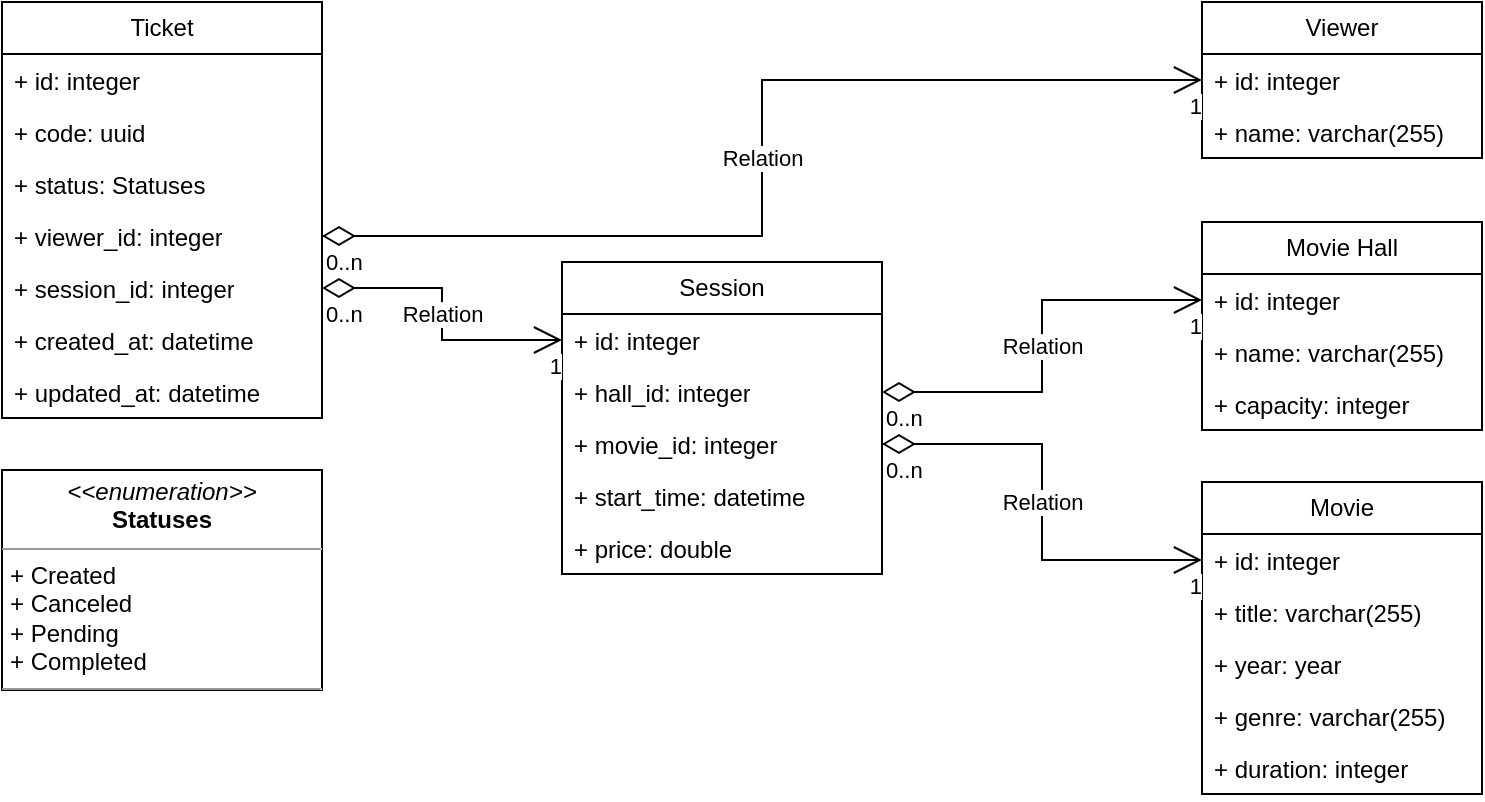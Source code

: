 <mxfile version="21.3.7" type="device">
  <diagram name="Страница 1" id="mAHyzVsj1osNLRTFfHKs">
    <mxGraphModel dx="1372" dy="753" grid="1" gridSize="10" guides="1" tooltips="1" connect="1" arrows="1" fold="1" page="1" pageScale="1" pageWidth="827" pageHeight="1169" math="0" shadow="0">
      <root>
        <mxCell id="0" />
        <mxCell id="1" parent="0" />
        <mxCell id="s28Vwgl7yr0prFbt-i51-13" value="Movie" style="swimlane;fontStyle=0;childLayout=stackLayout;horizontal=1;startSize=26;fillColor=none;horizontalStack=0;resizeParent=1;resizeParentMax=0;resizeLast=0;collapsible=1;marginBottom=0;whiteSpace=wrap;html=1;" parent="1" vertex="1">
          <mxGeometry x="640" y="320" width="140" height="156" as="geometry" />
        </mxCell>
        <mxCell id="s28Vwgl7yr0prFbt-i51-27" value="+ id: integer&lt;br&gt;" style="text;strokeColor=none;fillColor=none;align=left;verticalAlign=top;spacingLeft=4;spacingRight=4;overflow=hidden;rotatable=0;points=[[0,0.5],[1,0.5]];portConstraint=eastwest;whiteSpace=wrap;html=1;" parent="s28Vwgl7yr0prFbt-i51-13" vertex="1">
          <mxGeometry y="26" width="140" height="26" as="geometry" />
        </mxCell>
        <mxCell id="s28Vwgl7yr0prFbt-i51-28" value="+ title: varchar(255)&lt;br&gt;" style="text;strokeColor=none;fillColor=none;align=left;verticalAlign=top;spacingLeft=4;spacingRight=4;overflow=hidden;rotatable=0;points=[[0,0.5],[1,0.5]];portConstraint=eastwest;whiteSpace=wrap;html=1;" parent="s28Vwgl7yr0prFbt-i51-13" vertex="1">
          <mxGeometry y="52" width="140" height="26" as="geometry" />
        </mxCell>
        <mxCell id="s28Vwgl7yr0prFbt-i51-29" value="+ year: year" style="text;strokeColor=none;fillColor=none;align=left;verticalAlign=top;spacingLeft=4;spacingRight=4;overflow=hidden;rotatable=0;points=[[0,0.5],[1,0.5]];portConstraint=eastwest;whiteSpace=wrap;html=1;" parent="s28Vwgl7yr0prFbt-i51-13" vertex="1">
          <mxGeometry y="78" width="140" height="26" as="geometry" />
        </mxCell>
        <mxCell id="s28Vwgl7yr0prFbt-i51-30" value="+ genre: varchar(255)" style="text;strokeColor=none;fillColor=none;align=left;verticalAlign=top;spacingLeft=4;spacingRight=4;overflow=hidden;rotatable=0;points=[[0,0.5],[1,0.5]];portConstraint=eastwest;whiteSpace=wrap;html=1;" parent="s28Vwgl7yr0prFbt-i51-13" vertex="1">
          <mxGeometry y="104" width="140" height="26" as="geometry" />
        </mxCell>
        <mxCell id="s28Vwgl7yr0prFbt-i51-31" value="+ duration: integer&lt;br&gt;" style="text;strokeColor=none;fillColor=none;align=left;verticalAlign=top;spacingLeft=4;spacingRight=4;overflow=hidden;rotatable=0;points=[[0,0.5],[1,0.5]];portConstraint=eastwest;whiteSpace=wrap;html=1;" parent="s28Vwgl7yr0prFbt-i51-13" vertex="1">
          <mxGeometry y="130" width="140" height="26" as="geometry" />
        </mxCell>
        <mxCell id="s28Vwgl7yr0prFbt-i51-32" value="Movie Hall" style="swimlane;fontStyle=0;childLayout=stackLayout;horizontal=1;startSize=26;fillColor=none;horizontalStack=0;resizeParent=1;resizeParentMax=0;resizeLast=0;collapsible=1;marginBottom=0;whiteSpace=wrap;html=1;" parent="1" vertex="1">
          <mxGeometry x="640" y="190" width="140" height="104" as="geometry" />
        </mxCell>
        <mxCell id="s28Vwgl7yr0prFbt-i51-33" value="+ id: integer" style="text;strokeColor=none;fillColor=none;align=left;verticalAlign=top;spacingLeft=4;spacingRight=4;overflow=hidden;rotatable=0;points=[[0,0.5],[1,0.5]];portConstraint=eastwest;whiteSpace=wrap;html=1;" parent="s28Vwgl7yr0prFbt-i51-32" vertex="1">
          <mxGeometry y="26" width="140" height="26" as="geometry" />
        </mxCell>
        <mxCell id="s28Vwgl7yr0prFbt-i51-34" value="+ name: varchar(255)" style="text;strokeColor=none;fillColor=none;align=left;verticalAlign=top;spacingLeft=4;spacingRight=4;overflow=hidden;rotatable=0;points=[[0,0.5],[1,0.5]];portConstraint=eastwest;whiteSpace=wrap;html=1;" parent="s28Vwgl7yr0prFbt-i51-32" vertex="1">
          <mxGeometry y="52" width="140" height="26" as="geometry" />
        </mxCell>
        <mxCell id="s28Vwgl7yr0prFbt-i51-35" value="+ capacity: integer" style="text;strokeColor=none;fillColor=none;align=left;verticalAlign=top;spacingLeft=4;spacingRight=4;overflow=hidden;rotatable=0;points=[[0,0.5],[1,0.5]];portConstraint=eastwest;whiteSpace=wrap;html=1;" parent="s28Vwgl7yr0prFbt-i51-32" vertex="1">
          <mxGeometry y="78" width="140" height="26" as="geometry" />
        </mxCell>
        <mxCell id="s28Vwgl7yr0prFbt-i51-36" value="Session" style="swimlane;fontStyle=0;childLayout=stackLayout;horizontal=1;startSize=26;fillColor=none;horizontalStack=0;resizeParent=1;resizeParentMax=0;resizeLast=0;collapsible=1;marginBottom=0;whiteSpace=wrap;html=1;" parent="1" vertex="1">
          <mxGeometry x="320" y="210" width="160" height="156" as="geometry" />
        </mxCell>
        <mxCell id="s28Vwgl7yr0prFbt-i51-37" value="+ id: integer" style="text;strokeColor=none;fillColor=none;align=left;verticalAlign=top;spacingLeft=4;spacingRight=4;overflow=hidden;rotatable=0;points=[[0,0.5],[1,0.5]];portConstraint=eastwest;whiteSpace=wrap;html=1;" parent="s28Vwgl7yr0prFbt-i51-36" vertex="1">
          <mxGeometry y="26" width="160" height="26" as="geometry" />
        </mxCell>
        <mxCell id="s28Vwgl7yr0prFbt-i51-38" value="+ hall_id: integer" style="text;strokeColor=none;fillColor=none;align=left;verticalAlign=top;spacingLeft=4;spacingRight=4;overflow=hidden;rotatable=0;points=[[0,0.5],[1,0.5]];portConstraint=eastwest;whiteSpace=wrap;html=1;" parent="s28Vwgl7yr0prFbt-i51-36" vertex="1">
          <mxGeometry y="52" width="160" height="26" as="geometry" />
        </mxCell>
        <mxCell id="s28Vwgl7yr0prFbt-i51-39" value="+ movie_id: integer" style="text;strokeColor=none;fillColor=none;align=left;verticalAlign=top;spacingLeft=4;spacingRight=4;overflow=hidden;rotatable=0;points=[[0,0.5],[1,0.5]];portConstraint=eastwest;whiteSpace=wrap;html=1;" parent="s28Vwgl7yr0prFbt-i51-36" vertex="1">
          <mxGeometry y="78" width="160" height="26" as="geometry" />
        </mxCell>
        <mxCell id="s28Vwgl7yr0prFbt-i51-41" value="+ start_time: datetime" style="text;strokeColor=none;fillColor=none;align=left;verticalAlign=top;spacingLeft=4;spacingRight=4;overflow=hidden;rotatable=0;points=[[0,0.5],[1,0.5]];portConstraint=eastwest;whiteSpace=wrap;html=1;" parent="s28Vwgl7yr0prFbt-i51-36" vertex="1">
          <mxGeometry y="104" width="160" height="26" as="geometry" />
        </mxCell>
        <mxCell id="s28Vwgl7yr0prFbt-i51-40" value="+ price: double" style="text;strokeColor=none;fillColor=none;align=left;verticalAlign=top;spacingLeft=4;spacingRight=4;overflow=hidden;rotatable=0;points=[[0,0.5],[1,0.5]];portConstraint=eastwest;whiteSpace=wrap;html=1;" parent="s28Vwgl7yr0prFbt-i51-36" vertex="1">
          <mxGeometry y="130" width="160" height="26" as="geometry" />
        </mxCell>
        <mxCell id="s28Vwgl7yr0prFbt-i51-42" value="Relation" style="endArrow=open;html=1;endSize=12;startArrow=diamondThin;startSize=14;startFill=0;edgeStyle=orthogonalEdgeStyle;rounded=0;" parent="1" source="s28Vwgl7yr0prFbt-i51-38" target="s28Vwgl7yr0prFbt-i51-33" edge="1">
          <mxGeometry relative="1" as="geometry">
            <mxPoint x="340" y="410" as="sourcePoint" />
            <mxPoint x="500" y="410" as="targetPoint" />
            <mxPoint as="offset" />
          </mxGeometry>
        </mxCell>
        <mxCell id="s28Vwgl7yr0prFbt-i51-43" value="0..n" style="edgeLabel;resizable=0;html=1;align=left;verticalAlign=top;" parent="s28Vwgl7yr0prFbt-i51-42" connectable="0" vertex="1">
          <mxGeometry x="-1" relative="1" as="geometry" />
        </mxCell>
        <mxCell id="s28Vwgl7yr0prFbt-i51-44" value="1" style="edgeLabel;resizable=0;html=1;align=right;verticalAlign=top;" parent="s28Vwgl7yr0prFbt-i51-42" connectable="0" vertex="1">
          <mxGeometry x="1" relative="1" as="geometry" />
        </mxCell>
        <mxCell id="s28Vwgl7yr0prFbt-i51-45" value="Relation" style="endArrow=open;html=1;endSize=12;startArrow=diamondThin;startSize=14;startFill=0;edgeStyle=orthogonalEdgeStyle;rounded=0;" parent="1" source="s28Vwgl7yr0prFbt-i51-39" target="s28Vwgl7yr0prFbt-i51-27" edge="1">
          <mxGeometry relative="1" as="geometry">
            <mxPoint x="340" y="410" as="sourcePoint" />
            <mxPoint x="490" y="390" as="targetPoint" />
          </mxGeometry>
        </mxCell>
        <mxCell id="s28Vwgl7yr0prFbt-i51-46" value="0..n" style="edgeLabel;resizable=0;html=1;align=left;verticalAlign=top;" parent="s28Vwgl7yr0prFbt-i51-45" connectable="0" vertex="1">
          <mxGeometry x="-1" relative="1" as="geometry" />
        </mxCell>
        <mxCell id="s28Vwgl7yr0prFbt-i51-47" value="1" style="edgeLabel;resizable=0;html=1;align=right;verticalAlign=top;" parent="s28Vwgl7yr0prFbt-i51-45" connectable="0" vertex="1">
          <mxGeometry x="1" relative="1" as="geometry" />
        </mxCell>
        <mxCell id="s28Vwgl7yr0prFbt-i51-48" value="Viewer" style="swimlane;fontStyle=0;childLayout=stackLayout;horizontal=1;startSize=26;fillColor=none;horizontalStack=0;resizeParent=1;resizeParentMax=0;resizeLast=0;collapsible=1;marginBottom=0;whiteSpace=wrap;html=1;" parent="1" vertex="1">
          <mxGeometry x="640" y="80" width="140" height="78" as="geometry" />
        </mxCell>
        <mxCell id="s28Vwgl7yr0prFbt-i51-49" value="+ id: integer" style="text;strokeColor=none;fillColor=none;align=left;verticalAlign=top;spacingLeft=4;spacingRight=4;overflow=hidden;rotatable=0;points=[[0,0.5],[1,0.5]];portConstraint=eastwest;whiteSpace=wrap;html=1;" parent="s28Vwgl7yr0prFbt-i51-48" vertex="1">
          <mxGeometry y="26" width="140" height="26" as="geometry" />
        </mxCell>
        <mxCell id="s28Vwgl7yr0prFbt-i51-50" value="+ name: varchar(255)" style="text;strokeColor=none;fillColor=none;align=left;verticalAlign=top;spacingLeft=4;spacingRight=4;overflow=hidden;rotatable=0;points=[[0,0.5],[1,0.5]];portConstraint=eastwest;whiteSpace=wrap;html=1;" parent="s28Vwgl7yr0prFbt-i51-48" vertex="1">
          <mxGeometry y="52" width="140" height="26" as="geometry" />
        </mxCell>
        <mxCell id="s28Vwgl7yr0prFbt-i51-52" value="Ticket" style="swimlane;fontStyle=0;childLayout=stackLayout;horizontal=1;startSize=26;fillColor=none;horizontalStack=0;resizeParent=1;resizeParentMax=0;resizeLast=0;collapsible=1;marginBottom=0;whiteSpace=wrap;html=1;" parent="1" vertex="1">
          <mxGeometry x="40" y="80" width="160" height="208" as="geometry" />
        </mxCell>
        <mxCell id="s28Vwgl7yr0prFbt-i51-53" value="+ id: integer" style="text;strokeColor=none;fillColor=none;align=left;verticalAlign=top;spacingLeft=4;spacingRight=4;overflow=hidden;rotatable=0;points=[[0,0.5],[1,0.5]];portConstraint=eastwest;whiteSpace=wrap;html=1;" parent="s28Vwgl7yr0prFbt-i51-52" vertex="1">
          <mxGeometry y="26" width="160" height="26" as="geometry" />
        </mxCell>
        <mxCell id="s28Vwgl7yr0prFbt-i51-54" value="+ code: uuid" style="text;strokeColor=none;fillColor=none;align=left;verticalAlign=top;spacingLeft=4;spacingRight=4;overflow=hidden;rotatable=0;points=[[0,0.5],[1,0.5]];portConstraint=eastwest;whiteSpace=wrap;html=1;" parent="s28Vwgl7yr0prFbt-i51-52" vertex="1">
          <mxGeometry y="52" width="160" height="26" as="geometry" />
        </mxCell>
        <mxCell id="s28Vwgl7yr0prFbt-i51-58" value="+ status: Statuses" style="text;strokeColor=none;fillColor=none;align=left;verticalAlign=top;spacingLeft=4;spacingRight=4;overflow=hidden;rotatable=0;points=[[0,0.5],[1,0.5]];portConstraint=eastwest;whiteSpace=wrap;html=1;" parent="s28Vwgl7yr0prFbt-i51-52" vertex="1">
          <mxGeometry y="78" width="160" height="26" as="geometry" />
        </mxCell>
        <mxCell id="s28Vwgl7yr0prFbt-i51-55" value="+ viewer_id: integer" style="text;strokeColor=none;fillColor=none;align=left;verticalAlign=top;spacingLeft=4;spacingRight=4;overflow=hidden;rotatable=0;points=[[0,0.5],[1,0.5]];portConstraint=eastwest;whiteSpace=wrap;html=1;" parent="s28Vwgl7yr0prFbt-i51-52" vertex="1">
          <mxGeometry y="104" width="160" height="26" as="geometry" />
        </mxCell>
        <mxCell id="s28Vwgl7yr0prFbt-i51-59" value="+ session_id: integer" style="text;strokeColor=none;fillColor=none;align=left;verticalAlign=top;spacingLeft=4;spacingRight=4;overflow=hidden;rotatable=0;points=[[0,0.5],[1,0.5]];portConstraint=eastwest;whiteSpace=wrap;html=1;" parent="s28Vwgl7yr0prFbt-i51-52" vertex="1">
          <mxGeometry y="130" width="160" height="26" as="geometry" />
        </mxCell>
        <mxCell id="s28Vwgl7yr0prFbt-i51-57" value="+ created_at: datetime" style="text;strokeColor=none;fillColor=none;align=left;verticalAlign=top;spacingLeft=4;spacingRight=4;overflow=hidden;rotatable=0;points=[[0,0.5],[1,0.5]];portConstraint=eastwest;whiteSpace=wrap;html=1;" parent="s28Vwgl7yr0prFbt-i51-52" vertex="1">
          <mxGeometry y="156" width="160" height="26" as="geometry" />
        </mxCell>
        <mxCell id="s28Vwgl7yr0prFbt-i51-56" value="+ updated_at: datetime" style="text;strokeColor=none;fillColor=none;align=left;verticalAlign=top;spacingLeft=4;spacingRight=4;overflow=hidden;rotatable=0;points=[[0,0.5],[1,0.5]];portConstraint=eastwest;whiteSpace=wrap;html=1;" parent="s28Vwgl7yr0prFbt-i51-52" vertex="1">
          <mxGeometry y="182" width="160" height="26" as="geometry" />
        </mxCell>
        <mxCell id="s28Vwgl7yr0prFbt-i51-66" value="Relation" style="endArrow=open;html=1;endSize=12;startArrow=diamondThin;startSize=14;startFill=0;edgeStyle=orthogonalEdgeStyle;rounded=0;" parent="1" source="s28Vwgl7yr0prFbt-i51-59" target="s28Vwgl7yr0prFbt-i51-37" edge="1">
          <mxGeometry relative="1" as="geometry">
            <mxPoint x="340" y="300" as="sourcePoint" />
            <mxPoint x="500" y="300" as="targetPoint" />
          </mxGeometry>
        </mxCell>
        <mxCell id="s28Vwgl7yr0prFbt-i51-67" value="0..n" style="edgeLabel;resizable=0;html=1;align=left;verticalAlign=top;" parent="s28Vwgl7yr0prFbt-i51-66" connectable="0" vertex="1">
          <mxGeometry x="-1" relative="1" as="geometry" />
        </mxCell>
        <mxCell id="s28Vwgl7yr0prFbt-i51-68" value="1" style="edgeLabel;resizable=0;html=1;align=right;verticalAlign=top;" parent="s28Vwgl7yr0prFbt-i51-66" connectable="0" vertex="1">
          <mxGeometry x="1" relative="1" as="geometry" />
        </mxCell>
        <mxCell id="s28Vwgl7yr0prFbt-i51-69" value="Relation" style="endArrow=open;html=1;endSize=12;startArrow=diamondThin;startSize=14;startFill=0;edgeStyle=orthogonalEdgeStyle;rounded=0;" parent="1" source="s28Vwgl7yr0prFbt-i51-55" target="s28Vwgl7yr0prFbt-i51-49" edge="1">
          <mxGeometry relative="1" as="geometry">
            <mxPoint x="340" y="300" as="sourcePoint" />
            <mxPoint x="500" y="300" as="targetPoint" />
          </mxGeometry>
        </mxCell>
        <mxCell id="s28Vwgl7yr0prFbt-i51-70" value="0..n" style="edgeLabel;resizable=0;html=1;align=left;verticalAlign=top;" parent="s28Vwgl7yr0prFbt-i51-69" connectable="0" vertex="1">
          <mxGeometry x="-1" relative="1" as="geometry" />
        </mxCell>
        <mxCell id="s28Vwgl7yr0prFbt-i51-71" value="1" style="edgeLabel;resizable=0;html=1;align=right;verticalAlign=top;" parent="s28Vwgl7yr0prFbt-i51-69" connectable="0" vertex="1">
          <mxGeometry x="1" relative="1" as="geometry" />
        </mxCell>
        <mxCell id="0VITQJIMo_YQi0LNH83O-34" value="&lt;p style=&quot;margin:0px;margin-top:4px;text-align:center;&quot;&gt;&lt;i&gt;&amp;lt;&amp;lt;enumeration&amp;gt;&amp;gt;&lt;/i&gt;&lt;br&gt;&lt;b&gt;Statuses&lt;/b&gt;&lt;/p&gt;&lt;hr size=&quot;1&quot;&gt;&lt;p style=&quot;margin:0px;margin-left:4px;&quot;&gt;+ Created&lt;/p&gt;&lt;p style=&quot;margin:0px;margin-left:4px;&quot;&gt;+ Canceled&lt;/p&gt;&lt;p style=&quot;margin:0px;margin-left:4px;&quot;&gt;+ Pending&lt;br&gt;+ Completed&lt;/p&gt;&lt;hr size=&quot;1&quot;&gt;&lt;p style=&quot;margin:0px;margin-left:4px;&quot;&gt;&lt;br&gt;&lt;/p&gt;" style="verticalAlign=top;align=left;overflow=fill;fontSize=12;fontFamily=Helvetica;html=1;whiteSpace=wrap;" vertex="1" parent="1">
          <mxGeometry x="40" y="314" width="160" height="110" as="geometry" />
        </mxCell>
      </root>
    </mxGraphModel>
  </diagram>
</mxfile>
